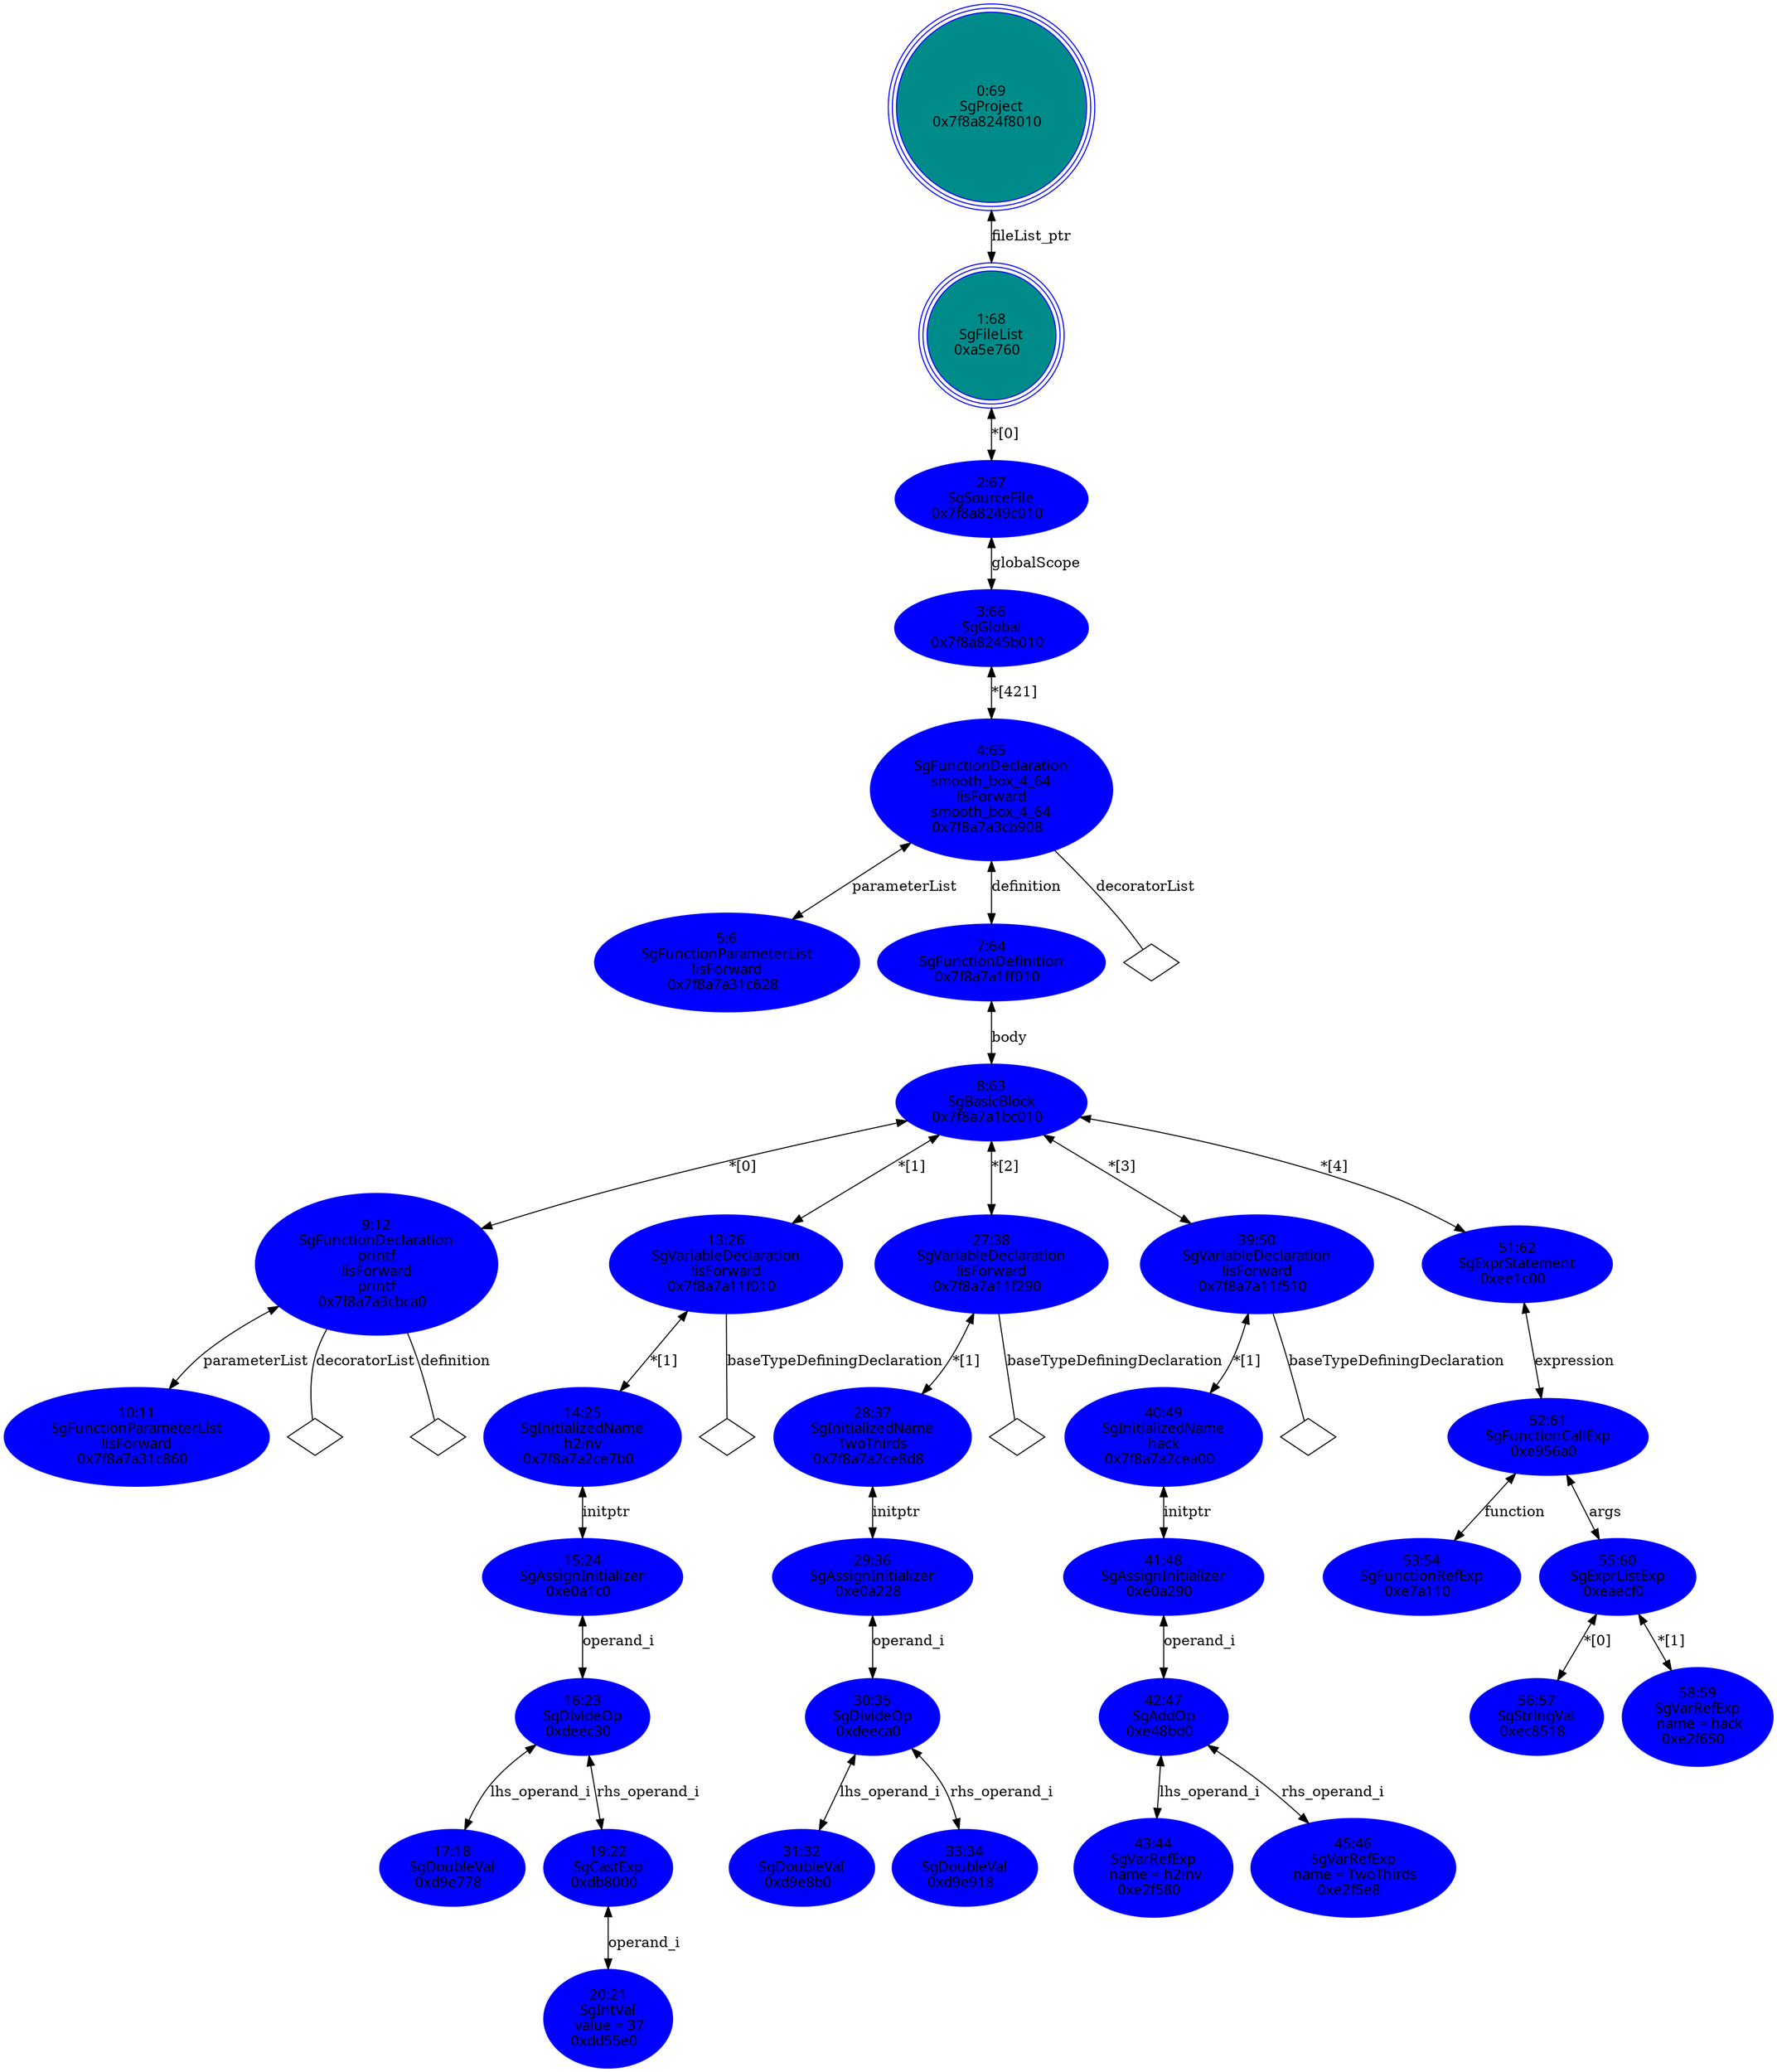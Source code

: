 digraph "G./smaller.c.dot" {
"0x7f8a7a31c628"[label="5:6\nSgFunctionParameterList\n!isForward\n0x7f8a7a31c628  " shape=ellipse,regular=0,URL="\N",tooltip="more info at \N",sides=6,peripheries=1,color="blue",fillcolor=blue1,fontname="7x13bold",fontcolor=black,style=filled];
"0x7f8a7a31c860"[label="10:11\nSgFunctionParameterList\n!isForward\n0x7f8a7a31c860  " shape=ellipse,regular=0,URL="\N",tooltip="more info at \N",sides=6,peripheries=1,color="blue",fillcolor=blue1,fontname="7x13bold",fontcolor=black,style=filled];
"0x7f8a7a3cbca0"[label="9:12\nSgFunctionDeclaration\nprintf\n!isForward\nprintf\n0x7f8a7a3cbca0  " shape=ellipse,regular=0,URL="\N",tooltip="more info at \N",sides=6,peripheries=1,color="blue",fillcolor=blue1,fontname="7x13bold",fontcolor=black,style=filled];
"0x7f8a7a3cbca0" -> "0x7f8a7a31c860"[label="parameterList" dir=both ];
"0x7f8a7a3cbca0" -> "0x7f8a7a3cbca0__decoratorList__null"[label="decoratorList" dir=none ];
"0x7f8a7a3cbca0__decoratorList__null"[label="" shape=diamond ];
"0x7f8a7a3cbca0" -> "0x7f8a7a3cbca0__definition__null"[label="definition" dir=none ];
"0x7f8a7a3cbca0__definition__null"[label="" shape=diamond ];
"0xd9e778"[label="17:18\nSgDoubleVal\n0xd9e778  " shape=ellipse,regular=0,URL="\N",tooltip="more info at \N",sides=6,peripheries=1,color="blue",fillcolor=blue1,fontname="7x13bold",fontcolor=black,style=filled];
"0xdd55e0"[label="20:21\nSgIntVal\n value = 37\n0xdd55e0  " shape=ellipse,regular=0,URL="\N",tooltip="more info at \N",sides=6,peripheries=1,color="blue",fillcolor=blue1,fontname="7x13bold",fontcolor=black,style=filled];
"0xdb8000"[label="19:22\nSgCastExp\n0xdb8000  " shape=ellipse,regular=0,URL="\N",tooltip="more info at \N",sides=6,peripheries=1,color="blue",fillcolor=blue1,fontname="7x13bold",fontcolor=black,style=filled];
"0xdb8000" -> "0xdd55e0"[label="operand_i" dir=both ];
"0xdeec30"[label="16:23\nSgDivideOp\n0xdeec30  " shape=ellipse,regular=0,URL="\N",tooltip="more info at \N",sides=6,peripheries=1,color="blue",fillcolor=blue1,fontname="7x13bold",fontcolor=black,style=filled];
"0xdeec30" -> "0xd9e778"[label="lhs_operand_i" dir=both ];
"0xdeec30" -> "0xdb8000"[label="rhs_operand_i" dir=both ];
"0xe0a1c0"[label="15:24\nSgAssignInitializer\n0xe0a1c0  " shape=ellipse,regular=0,URL="\N",tooltip="more info at \N",sides=6,peripheries=1,color="blue",fillcolor=blue1,fontname="7x13bold",fontcolor=black,style=filled];
"0xe0a1c0" -> "0xdeec30"[label="operand_i" dir=both ];
"0x7f8a7a2ce7b0"[label="14:25\nSgInitializedName\nh2inv\n0x7f8a7a2ce7b0  " shape=ellipse,regular=0,URL="\N",tooltip="more info at \N",sides=6,peripheries=1,color="blue",fillcolor=blue1,fontname="7x13bold",fontcolor=black,style=filled];
"0x7f8a7a2ce7b0" -> "0xe0a1c0"[label="initptr" dir=both ];
"0x7f8a7a11f010"[label="13:26\nSgVariableDeclaration\n!isForward\n0x7f8a7a11f010  " shape=ellipse,regular=0,URL="\N",tooltip="more info at \N",sides=6,peripheries=1,color="blue",fillcolor=blue1,fontname="7x13bold",fontcolor=black,style=filled];
"0x7f8a7a11f010" -> "0x7f8a7a11f010__baseTypeDefiningDeclaration__null"[label="baseTypeDefiningDeclaration" dir=none ];
"0x7f8a7a11f010__baseTypeDefiningDeclaration__null"[label="" shape=diamond ];
"0x7f8a7a11f010" -> "0x7f8a7a2ce7b0"[label="*[1]" dir=both ];
"0xd9e8b0"[label="31:32\nSgDoubleVal\n0xd9e8b0  " shape=ellipse,regular=0,URL="\N",tooltip="more info at \N",sides=6,peripheries=1,color="blue",fillcolor=blue1,fontname="7x13bold",fontcolor=black,style=filled];
"0xd9e918"[label="33:34\nSgDoubleVal\n0xd9e918  " shape=ellipse,regular=0,URL="\N",tooltip="more info at \N",sides=6,peripheries=1,color="blue",fillcolor=blue1,fontname="7x13bold",fontcolor=black,style=filled];
"0xdeeca0"[label="30:35\nSgDivideOp\n0xdeeca0  " shape=ellipse,regular=0,URL="\N",tooltip="more info at \N",sides=6,peripheries=1,color="blue",fillcolor=blue1,fontname="7x13bold",fontcolor=black,style=filled];
"0xdeeca0" -> "0xd9e8b0"[label="lhs_operand_i" dir=both ];
"0xdeeca0" -> "0xd9e918"[label="rhs_operand_i" dir=both ];
"0xe0a228"[label="29:36\nSgAssignInitializer\n0xe0a228  " shape=ellipse,regular=0,URL="\N",tooltip="more info at \N",sides=6,peripheries=1,color="blue",fillcolor=blue1,fontname="7x13bold",fontcolor=black,style=filled];
"0xe0a228" -> "0xdeeca0"[label="operand_i" dir=both ];
"0x7f8a7a2ce8d8"[label="28:37\nSgInitializedName\nTwoThirds\n0x7f8a7a2ce8d8  " shape=ellipse,regular=0,URL="\N",tooltip="more info at \N",sides=6,peripheries=1,color="blue",fillcolor=blue1,fontname="7x13bold",fontcolor=black,style=filled];
"0x7f8a7a2ce8d8" -> "0xe0a228"[label="initptr" dir=both ];
"0x7f8a7a11f290"[label="27:38\nSgVariableDeclaration\n!isForward\n0x7f8a7a11f290  " shape=ellipse,regular=0,URL="\N",tooltip="more info at \N",sides=6,peripheries=1,color="blue",fillcolor=blue1,fontname="7x13bold",fontcolor=black,style=filled];
"0x7f8a7a11f290" -> "0x7f8a7a11f290__baseTypeDefiningDeclaration__null"[label="baseTypeDefiningDeclaration" dir=none ];
"0x7f8a7a11f290__baseTypeDefiningDeclaration__null"[label="" shape=diamond ];
"0x7f8a7a11f290" -> "0x7f8a7a2ce8d8"[label="*[1]" dir=both ];
"0xe2f580"[label="43:44\nSgVarRefExp\n name = h2inv\n0xe2f580  " shape=ellipse,regular=0,URL="\N",tooltip="more info at \N",sides=6,peripheries=1,color="blue",fillcolor=blue1,fontname="7x13bold",fontcolor=black,style=filled];
"0xe2f5e8"[label="45:46\nSgVarRefExp\n name = TwoThirds\n0xe2f5e8  " shape=ellipse,regular=0,URL="\N",tooltip="more info at \N",sides=6,peripheries=1,color="blue",fillcolor=blue1,fontname="7x13bold",fontcolor=black,style=filled];
"0xe48bd0"[label="42:47\nSgAddOp\n0xe48bd0  " shape=ellipse,regular=0,URL="\N",tooltip="more info at \N",sides=6,peripheries=1,color="blue",fillcolor=blue1,fontname="7x13bold",fontcolor=black,style=filled];
"0xe48bd0" -> "0xe2f580"[label="lhs_operand_i" dir=both ];
"0xe48bd0" -> "0xe2f5e8"[label="rhs_operand_i" dir=both ];
"0xe0a290"[label="41:48\nSgAssignInitializer\n0xe0a290  " shape=ellipse,regular=0,URL="\N",tooltip="more info at \N",sides=6,peripheries=1,color="blue",fillcolor=blue1,fontname="7x13bold",fontcolor=black,style=filled];
"0xe0a290" -> "0xe48bd0"[label="operand_i" dir=both ];
"0x7f8a7a2cea00"[label="40:49\nSgInitializedName\nhack\n0x7f8a7a2cea00  " shape=ellipse,regular=0,URL="\N",tooltip="more info at \N",sides=6,peripheries=1,color="blue",fillcolor=blue1,fontname="7x13bold",fontcolor=black,style=filled];
"0x7f8a7a2cea00" -> "0xe0a290"[label="initptr" dir=both ];
"0x7f8a7a11f510"[label="39:50\nSgVariableDeclaration\n!isForward\n0x7f8a7a11f510  " shape=ellipse,regular=0,URL="\N",tooltip="more info at \N",sides=6,peripheries=1,color="blue",fillcolor=blue1,fontname="7x13bold",fontcolor=black,style=filled];
"0x7f8a7a11f510" -> "0x7f8a7a11f510__baseTypeDefiningDeclaration__null"[label="baseTypeDefiningDeclaration" dir=none ];
"0x7f8a7a11f510__baseTypeDefiningDeclaration__null"[label="" shape=diamond ];
"0x7f8a7a11f510" -> "0x7f8a7a2cea00"[label="*[1]" dir=both ];
"0xe7a110"[label="53:54\nSgFunctionRefExp\n0xe7a110  " shape=ellipse,regular=0,URL="\N",tooltip="more info at \N",sides=6,peripheries=1,color="blue",fillcolor=blue1,fontname="7x13bold",fontcolor=black,style=filled];
"0xec8518"[label="56:57\nSgStringVal\n0xec8518  " shape=ellipse,regular=0,URL="\N",tooltip="more info at \N",sides=6,peripheries=1,color="blue",fillcolor=blue1,fontname="7x13bold",fontcolor=black,style=filled];
"0xe2f650"[label="58:59\nSgVarRefExp\n name = hack\n0xe2f650  " shape=ellipse,regular=0,URL="\N",tooltip="more info at \N",sides=6,peripheries=1,color="blue",fillcolor=blue1,fontname="7x13bold",fontcolor=black,style=filled];
"0xeaecf0"[label="55:60\nSgExprListExp\n0xeaecf0  " shape=ellipse,regular=0,URL="\N",tooltip="more info at \N",sides=6,peripheries=1,color="blue",fillcolor=blue1,fontname="7x13bold",fontcolor=black,style=filled];
"0xeaecf0" -> "0xec8518"[label="*[0]" dir=both ];
"0xeaecf0" -> "0xe2f650"[label="*[1]" dir=both ];
"0xe956a0"[label="52:61\nSgFunctionCallExp\n0xe956a0  " shape=ellipse,regular=0,URL="\N",tooltip="more info at \N",sides=6,peripheries=1,color="blue",fillcolor=blue1,fontname="7x13bold",fontcolor=black,style=filled];
"0xe956a0" -> "0xe7a110"[label="function" dir=both ];
"0xe956a0" -> "0xeaecf0"[label="args" dir=both ];
"0xee1c00"[label="51:62\nSgExprStatement\n0xee1c00  " shape=ellipse,regular=0,URL="\N",tooltip="more info at \N",sides=6,peripheries=1,color="blue",fillcolor=blue1,fontname="7x13bold",fontcolor=black,style=filled];
"0xee1c00" -> "0xe956a0"[label="expression" dir=both ];
"0x7f8a7a1bc010"[label="8:63\nSgBasicBlock\n0x7f8a7a1bc010  " shape=ellipse,regular=0,URL="\N",tooltip="more info at \N",sides=6,peripheries=1,color="blue",fillcolor=blue1,fontname="7x13bold",fontcolor=black,style=filled];
"0x7f8a7a1bc010" -> "0x7f8a7a3cbca0"[label="*[0]" dir=both ];
"0x7f8a7a1bc010" -> "0x7f8a7a11f010"[label="*[1]" dir=both ];
"0x7f8a7a1bc010" -> "0x7f8a7a11f290"[label="*[2]" dir=both ];
"0x7f8a7a1bc010" -> "0x7f8a7a11f510"[label="*[3]" dir=both ];
"0x7f8a7a1bc010" -> "0xee1c00"[label="*[4]" dir=both ];
"0x7f8a7a1ff010"[label="7:64\nSgFunctionDefinition\n0x7f8a7a1ff010  " shape=ellipse,regular=0,URL="\N",tooltip="more info at \N",sides=6,peripheries=1,color="blue",fillcolor=blue1,fontname="7x13bold",fontcolor=black,style=filled];
"0x7f8a7a1ff010" -> "0x7f8a7a1bc010"[label="body" dir=both ];
"0x7f8a7a3cb908"[label="4:65\nSgFunctionDeclaration\nsmooth_box_4_64\n!isForward\nsmooth_box_4_64\n0x7f8a7a3cb908  " shape=ellipse,regular=0,URL="\N",tooltip="more info at \N",sides=6,peripheries=1,color="blue",fillcolor=blue1,fontname="7x13bold",fontcolor=black,style=filled];
"0x7f8a7a3cb908" -> "0x7f8a7a31c628"[label="parameterList" dir=both ];
"0x7f8a7a3cb908" -> "0x7f8a7a3cb908__decoratorList__null"[label="decoratorList" dir=none ];
"0x7f8a7a3cb908__decoratorList__null"[label="" shape=diamond ];
"0x7f8a7a3cb908" -> "0x7f8a7a1ff010"[label="definition" dir=both ];
"0x7f8a8245b010"[label="3:66\nSgGlobal\n0x7f8a8245b010  " shape=ellipse,regular=0,URL="\N",tooltip="more info at \N",sides=6,peripheries=1,color="blue",fillcolor=blue1,fontname="7x13bold",fontcolor=black,style=filled];
"0x7f8a8245b010" -> "0x7f8a7a3cb908"[label="*[421]" dir=both ];
"0x7f8a8249c010"[label="2:67\nSgSourceFile\n0x7f8a8249c010  " shape=ellipse,regular=0,URL="\N",tooltip="more info at \N",sides=6,peripheries=1,color="blue",fillcolor=blue1,fontname="7x13bold",fontcolor=black,style=filled];
"0x7f8a8249c010" -> "0x7f8a8245b010"[label="globalScope" dir=both ];
"0xa5e760"[label="1:68\nSgFileList\n0xa5e760  " shape=circle,regular=0,URL="\N",tooltip="more info at \N",sides=6,peripheries=3,color="blue",fillcolor=cyan4,fontname="12x24bold",fontcolor=black,style=filled];
"0xa5e760" -> "0x7f8a8249c010"[label="*[0]" dir=both ];
"0x7f8a824f8010"[label="0:69\nSgProject\n0x7f8a824f8010  " shape=circle,regular=0,URL="\N",tooltip="more info at \N",sides=6,peripheries=3,color="blue",fillcolor=cyan4,fontname="12x24bold",fontcolor=black,style=filled];
"0x7f8a824f8010" -> "0xa5e760"[label="fileList_ptr" dir=both ];
}
